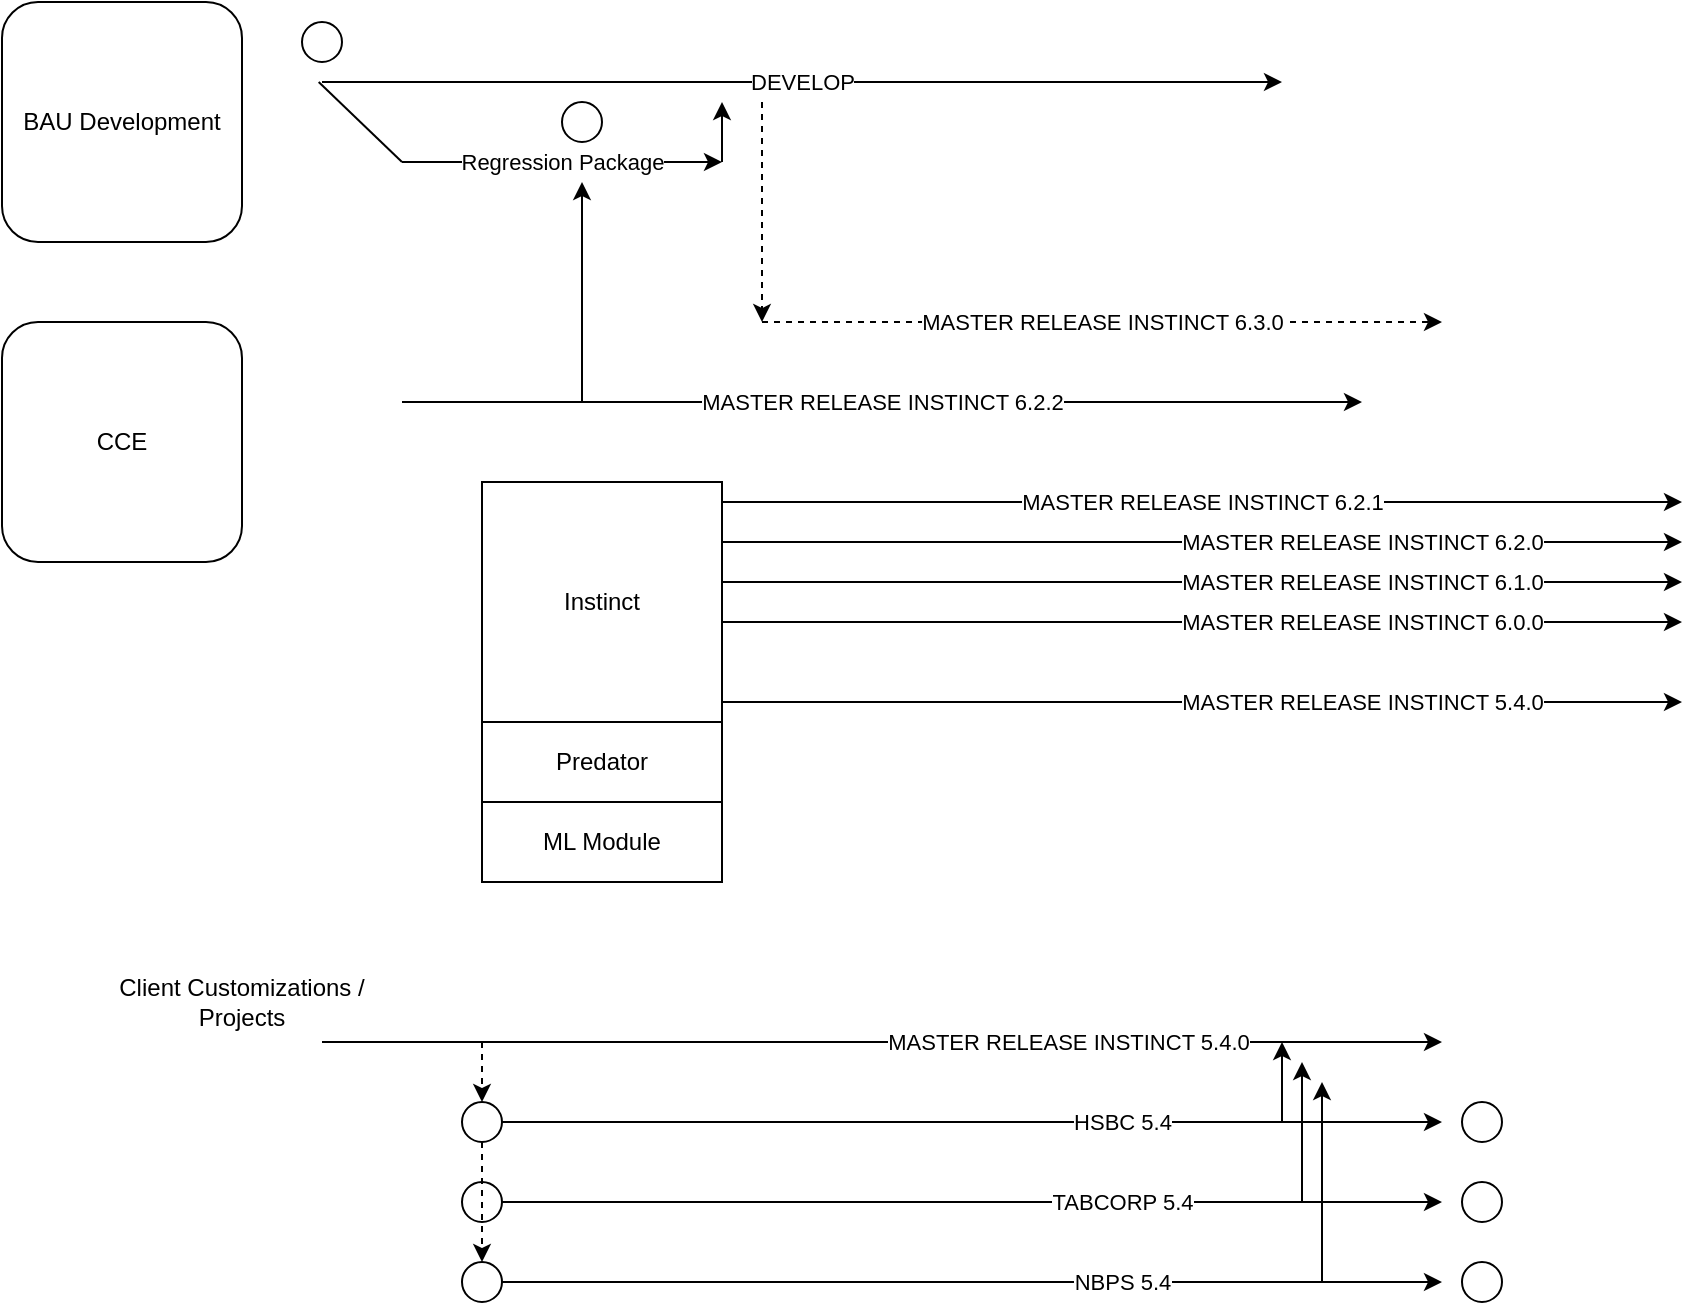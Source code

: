 <mxfile version="14.4.3" type="device"><diagram id="4hqWjWbxk3xIUP9cnGmv" name="Page-1"><mxGraphModel dx="1463" dy="846" grid="1" gridSize="10" guides="1" tooltips="1" connect="1" arrows="1" fold="1" page="1" pageScale="1" pageWidth="1169" pageHeight="827" math="0" shadow="0"><root><mxCell id="0"/><mxCell id="1" parent="0"/><mxCell id="66BPu5tDqxnp0e_E0cRd-1" value="BAU Development" style="rounded=1;whiteSpace=wrap;html=1;" vertex="1" parent="1"><mxGeometry x="120" y="80" width="120" height="120" as="geometry"/></mxCell><mxCell id="66BPu5tDqxnp0e_E0cRd-2" value="CCE" style="rounded=1;whiteSpace=wrap;html=1;" vertex="1" parent="1"><mxGeometry x="120" y="240" width="120" height="120" as="geometry"/></mxCell><mxCell id="66BPu5tDqxnp0e_E0cRd-3" value="DEVELOP" style="endArrow=classic;html=1;" edge="1" parent="1"><mxGeometry width="50" height="50" relative="1" as="geometry"><mxPoint x="280" y="120" as="sourcePoint"/><mxPoint x="760" y="120" as="targetPoint"/></mxGeometry></mxCell><mxCell id="66BPu5tDqxnp0e_E0cRd-4" value="MASTER RELEASE INSTINCT 6.2.2" style="endArrow=classic;html=1;" edge="1" parent="1"><mxGeometry width="50" height="50" relative="1" as="geometry"><mxPoint x="320.0" y="280" as="sourcePoint"/><mxPoint x="800" y="280" as="targetPoint"/></mxGeometry></mxCell><mxCell id="66BPu5tDqxnp0e_E0cRd-5" value="Instinct" style="rounded=0;whiteSpace=wrap;html=1;" vertex="1" parent="1"><mxGeometry x="360" y="320" width="120" height="120" as="geometry"/></mxCell><mxCell id="66BPu5tDqxnp0e_E0cRd-6" value="Predator" style="rounded=0;whiteSpace=wrap;html=1;" vertex="1" parent="1"><mxGeometry x="360" y="440" width="120" height="40" as="geometry"/></mxCell><mxCell id="66BPu5tDqxnp0e_E0cRd-7" value="ML Module" style="rounded=0;whiteSpace=wrap;html=1;" vertex="1" parent="1"><mxGeometry x="360" y="480" width="120" height="40" as="geometry"/></mxCell><mxCell id="66BPu5tDqxnp0e_E0cRd-8" value="MASTER RELEASE INSTINCT 6.2.1" style="endArrow=classic;html=1;" edge="1" parent="1"><mxGeometry width="50" height="50" relative="1" as="geometry"><mxPoint x="480" y="330" as="sourcePoint"/><mxPoint x="960" y="330" as="targetPoint"/></mxGeometry></mxCell><mxCell id="66BPu5tDqxnp0e_E0cRd-9" value="MASTER RELEASE INSTINCT 6.2.0" style="endArrow=classic;html=1;" edge="1" parent="1"><mxGeometry x="0.333" width="50" height="50" relative="1" as="geometry"><mxPoint x="480" y="350" as="sourcePoint"/><mxPoint x="960" y="350" as="targetPoint"/><mxPoint as="offset"/></mxGeometry></mxCell><mxCell id="66BPu5tDqxnp0e_E0cRd-10" value="MASTER RELEASE INSTINCT 6.1.0" style="endArrow=classic;html=1;" edge="1" parent="1"><mxGeometry x="0.333" width="50" height="50" relative="1" as="geometry"><mxPoint x="480" y="370" as="sourcePoint"/><mxPoint x="960" y="370" as="targetPoint"/><mxPoint as="offset"/></mxGeometry></mxCell><mxCell id="66BPu5tDqxnp0e_E0cRd-11" value="MASTER RELEASE INSTINCT 6.0.0" style="endArrow=classic;html=1;" edge="1" parent="1"><mxGeometry x="0.333" width="50" height="50" relative="1" as="geometry"><mxPoint x="480" y="390" as="sourcePoint"/><mxPoint x="960" y="390" as="targetPoint"/><mxPoint as="offset"/></mxGeometry></mxCell><mxCell id="66BPu5tDqxnp0e_E0cRd-12" value="Regression Package" style="endArrow=classic;html=1;" edge="1" parent="1"><mxGeometry width="50" height="50" relative="1" as="geometry"><mxPoint x="320" y="160" as="sourcePoint"/><mxPoint x="480" y="160" as="targetPoint"/></mxGeometry></mxCell><mxCell id="66BPu5tDqxnp0e_E0cRd-13" value="" style="endArrow=none;html=1;" edge="1" parent="1"><mxGeometry width="50" height="50" relative="1" as="geometry"><mxPoint x="320" y="160" as="sourcePoint"/><mxPoint x="278.345" y="120" as="targetPoint"/></mxGeometry></mxCell><mxCell id="66BPu5tDqxnp0e_E0cRd-14" value="" style="endArrow=classic;html=1;" edge="1" parent="1"><mxGeometry width="50" height="50" relative="1" as="geometry"><mxPoint x="410" y="280" as="sourcePoint"/><mxPoint x="410" y="170" as="targetPoint"/></mxGeometry></mxCell><mxCell id="66BPu5tDqxnp0e_E0cRd-15" value="" style="endArrow=classic;html=1;" edge="1" parent="1"><mxGeometry width="50" height="50" relative="1" as="geometry"><mxPoint x="480" y="160" as="sourcePoint"/><mxPoint x="480" y="130" as="targetPoint"/></mxGeometry></mxCell><mxCell id="66BPu5tDqxnp0e_E0cRd-16" value="" style="endArrow=classic;html=1;dashed=1;" edge="1" parent="1"><mxGeometry width="50" height="50" relative="1" as="geometry"><mxPoint x="500" y="130" as="sourcePoint"/><mxPoint x="500" y="240" as="targetPoint"/></mxGeometry></mxCell><mxCell id="66BPu5tDqxnp0e_E0cRd-17" value="MASTER RELEASE INSTINCT 6.3.0" style="endArrow=classic;html=1;dashed=1;" edge="1" parent="1"><mxGeometry width="50" height="50" relative="1" as="geometry"><mxPoint x="500" y="240" as="sourcePoint"/><mxPoint x="840" y="240" as="targetPoint"/></mxGeometry></mxCell><mxCell id="66BPu5tDqxnp0e_E0cRd-20" value="" style="ellipse;whiteSpace=wrap;html=1;aspect=fixed;" vertex="1" parent="1"><mxGeometry x="270" y="90" width="20" height="20" as="geometry"/></mxCell><mxCell id="66BPu5tDqxnp0e_E0cRd-21" value="" style="ellipse;whiteSpace=wrap;html=1;aspect=fixed;" vertex="1" parent="1"><mxGeometry x="400" y="130" width="20" height="20" as="geometry"/></mxCell><mxCell id="66BPu5tDqxnp0e_E0cRd-22" value="MASTER RELEASE INSTINCT 5.4.0" style="endArrow=classic;html=1;" edge="1" parent="1"><mxGeometry x="0.333" width="50" height="50" relative="1" as="geometry"><mxPoint x="480" y="430" as="sourcePoint"/><mxPoint x="960" y="430" as="targetPoint"/><mxPoint as="offset"/></mxGeometry></mxCell><mxCell id="66BPu5tDqxnp0e_E0cRd-23" value="MASTER RELEASE INSTINCT 5.4.0" style="endArrow=classic;html=1;" edge="1" parent="1"><mxGeometry x="0.333" width="50" height="50" relative="1" as="geometry"><mxPoint x="280" y="600" as="sourcePoint"/><mxPoint x="840" y="600" as="targetPoint"/><mxPoint as="offset"/></mxGeometry></mxCell><mxCell id="66BPu5tDqxnp0e_E0cRd-24" value="HSBC 5.4" style="endArrow=classic;html=1;" edge="1" parent="1"><mxGeometry x="0.333" width="50" height="50" relative="1" as="geometry"><mxPoint x="360" y="640" as="sourcePoint"/><mxPoint x="840" y="640" as="targetPoint"/><mxPoint as="offset"/></mxGeometry></mxCell><mxCell id="66BPu5tDqxnp0e_E0cRd-25" value="TABCORP 5.4" style="endArrow=classic;html=1;" edge="1" parent="1"><mxGeometry x="0.333" width="50" height="50" relative="1" as="geometry"><mxPoint x="360" y="680" as="sourcePoint"/><mxPoint x="840" y="680" as="targetPoint"/><mxPoint as="offset"/></mxGeometry></mxCell><mxCell id="66BPu5tDqxnp0e_E0cRd-26" value="NBPS 5.4" style="endArrow=classic;html=1;" edge="1" parent="1"><mxGeometry x="0.333" width="50" height="50" relative="1" as="geometry"><mxPoint x="360" y="720" as="sourcePoint"/><mxPoint x="840" y="720" as="targetPoint"/><mxPoint as="offset"/></mxGeometry></mxCell><mxCell id="66BPu5tDqxnp0e_E0cRd-27" value="" style="endArrow=classic;html=1;dashed=1;" edge="1" parent="1" source="66BPu5tDqxnp0e_E0cRd-32"><mxGeometry width="50" height="50" relative="1" as="geometry"><mxPoint x="360" y="600" as="sourcePoint"/><mxPoint x="360" y="720" as="targetPoint"/></mxGeometry></mxCell><mxCell id="66BPu5tDqxnp0e_E0cRd-29" value="" style="ellipse;whiteSpace=wrap;html=1;aspect=fixed;" vertex="1" parent="1"><mxGeometry x="350" y="630" width="20" height="20" as="geometry"/></mxCell><mxCell id="66BPu5tDqxnp0e_E0cRd-30" value="" style="endArrow=classic;html=1;dashed=1;" edge="1" parent="1" target="66BPu5tDqxnp0e_E0cRd-29"><mxGeometry width="50" height="50" relative="1" as="geometry"><mxPoint x="360" y="600" as="sourcePoint"/><mxPoint x="360" y="720" as="targetPoint"/></mxGeometry></mxCell><mxCell id="66BPu5tDqxnp0e_E0cRd-31" value="" style="ellipse;whiteSpace=wrap;html=1;aspect=fixed;" vertex="1" parent="1"><mxGeometry x="350" y="670" width="20" height="20" as="geometry"/></mxCell><mxCell id="66BPu5tDqxnp0e_E0cRd-32" value="" style="ellipse;whiteSpace=wrap;html=1;aspect=fixed;" vertex="1" parent="1"><mxGeometry x="350" y="710" width="20" height="20" as="geometry"/></mxCell><mxCell id="66BPu5tDqxnp0e_E0cRd-33" value="" style="endArrow=classic;html=1;dashed=1;" edge="1" parent="1" source="66BPu5tDqxnp0e_E0cRd-29" target="66BPu5tDqxnp0e_E0cRd-32"><mxGeometry width="50" height="50" relative="1" as="geometry"><mxPoint x="360" y="650" as="sourcePoint"/><mxPoint x="360" y="720" as="targetPoint"/></mxGeometry></mxCell><mxCell id="66BPu5tDqxnp0e_E0cRd-34" value="" style="ellipse;whiteSpace=wrap;html=1;aspect=fixed;" vertex="1" parent="1"><mxGeometry x="850" y="630" width="20" height="20" as="geometry"/></mxCell><mxCell id="66BPu5tDqxnp0e_E0cRd-35" value="" style="ellipse;whiteSpace=wrap;html=1;aspect=fixed;" vertex="1" parent="1"><mxGeometry x="850" y="670" width="20" height="20" as="geometry"/></mxCell><mxCell id="66BPu5tDqxnp0e_E0cRd-36" value="" style="ellipse;whiteSpace=wrap;html=1;aspect=fixed;" vertex="1" parent="1"><mxGeometry x="850" y="710" width="20" height="20" as="geometry"/></mxCell><mxCell id="66BPu5tDqxnp0e_E0cRd-37" value="" style="endArrow=classic;html=1;" edge="1" parent="1"><mxGeometry width="50" height="50" relative="1" as="geometry"><mxPoint x="760" y="640" as="sourcePoint"/><mxPoint x="760" y="600" as="targetPoint"/></mxGeometry></mxCell><mxCell id="66BPu5tDqxnp0e_E0cRd-38" value="" style="endArrow=classic;html=1;" edge="1" parent="1"><mxGeometry width="50" height="50" relative="1" as="geometry"><mxPoint x="770" y="680" as="sourcePoint"/><mxPoint x="770" y="610" as="targetPoint"/></mxGeometry></mxCell><mxCell id="66BPu5tDqxnp0e_E0cRd-39" value="" style="endArrow=classic;html=1;" edge="1" parent="1"><mxGeometry width="50" height="50" relative="1" as="geometry"><mxPoint x="780" y="720" as="sourcePoint"/><mxPoint x="780" y="620" as="targetPoint"/></mxGeometry></mxCell><mxCell id="66BPu5tDqxnp0e_E0cRd-41" value="Client Customizations / Projects" style="text;html=1;strokeColor=none;fillColor=none;align=center;verticalAlign=middle;whiteSpace=wrap;rounded=0;" vertex="1" parent="1"><mxGeometry x="170" y="570" width="140" height="20" as="geometry"/></mxCell></root></mxGraphModel></diagram></mxfile>